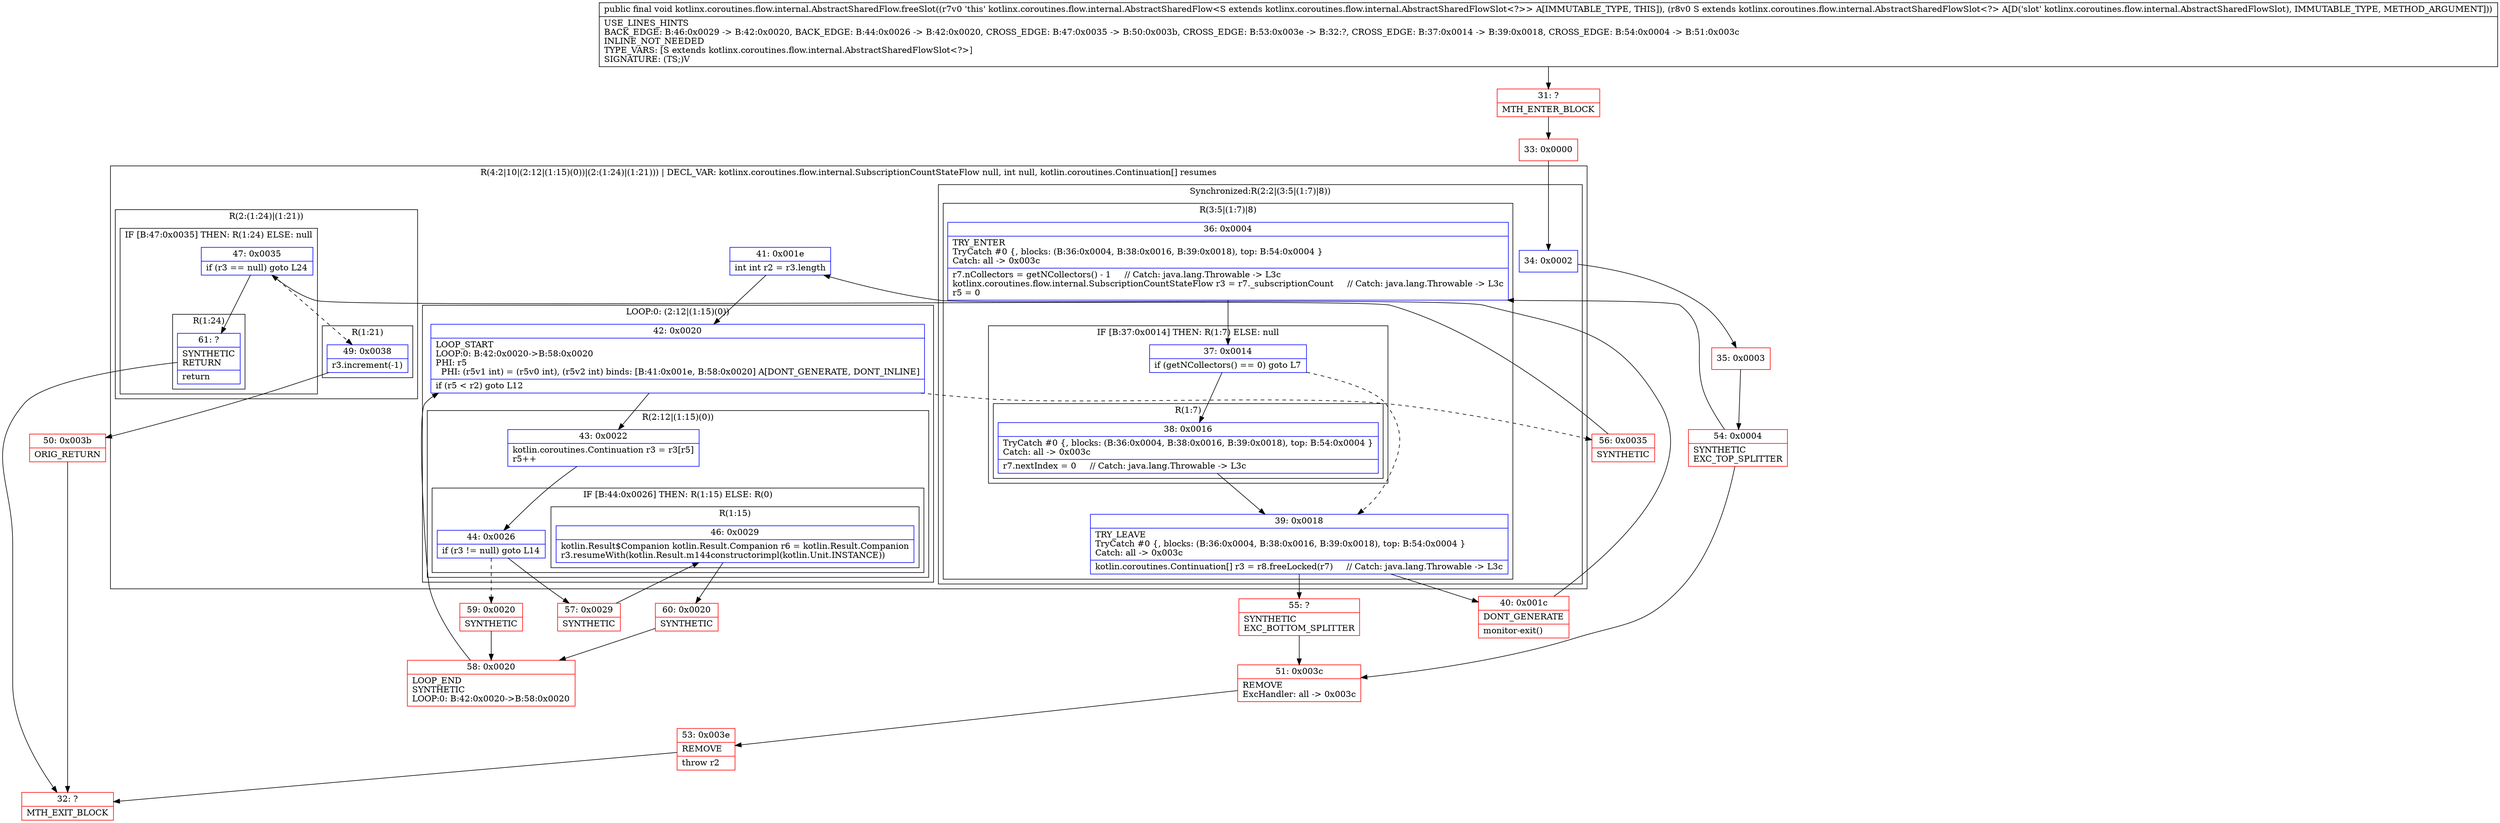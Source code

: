 digraph "CFG forkotlinx.coroutines.flow.internal.AbstractSharedFlow.freeSlot(Lkotlinx\/coroutines\/flow\/internal\/AbstractSharedFlowSlot;)V" {
subgraph cluster_Region_1012469841 {
label = "R(4:2|10|(2:12|(1:15)(0))|(2:(1:24)|(1:21))) | DECL_VAR: kotlinx.coroutines.flow.internal.SubscriptionCountStateFlow null, int null, kotlin.coroutines.Continuation[] resumes\l";
node [shape=record,color=blue];
subgraph cluster_SynchronizedRegion_1152231925 {
label = "Synchronized:R(2:2|(3:5|(1:7)|8))";
node [shape=record,color=blue];
Node_34 [shape=record,label="{34\:\ 0x0002}"];
subgraph cluster_Region_765096798 {
label = "R(3:5|(1:7)|8)";
node [shape=record,color=blue];
Node_36 [shape=record,label="{36\:\ 0x0004|TRY_ENTER\lTryCatch #0 \{, blocks: (B:36:0x0004, B:38:0x0016, B:39:0x0018), top: B:54:0x0004 \}\lCatch: all \-\> 0x003c\l|r7.nCollectors = getNCollectors() \- 1     \/\/ Catch: java.lang.Throwable \-\> L3c\lkotlinx.coroutines.flow.internal.SubscriptionCountStateFlow r3 = r7._subscriptionCount     \/\/ Catch: java.lang.Throwable \-\> L3c\lr5 = 0\l}"];
subgraph cluster_IfRegion_1727709355 {
label = "IF [B:37:0x0014] THEN: R(1:7) ELSE: null";
node [shape=record,color=blue];
Node_37 [shape=record,label="{37\:\ 0x0014|if (getNCollectors() == 0) goto L7\l}"];
subgraph cluster_Region_1181889809 {
label = "R(1:7)";
node [shape=record,color=blue];
Node_38 [shape=record,label="{38\:\ 0x0016|TryCatch #0 \{, blocks: (B:36:0x0004, B:38:0x0016, B:39:0x0018), top: B:54:0x0004 \}\lCatch: all \-\> 0x003c\l|r7.nextIndex = 0     \/\/ Catch: java.lang.Throwable \-\> L3c\l}"];
}
}
Node_39 [shape=record,label="{39\:\ 0x0018|TRY_LEAVE\lTryCatch #0 \{, blocks: (B:36:0x0004, B:38:0x0016, B:39:0x0018), top: B:54:0x0004 \}\lCatch: all \-\> 0x003c\l|kotlin.coroutines.Continuation[] r3 = r8.freeLocked(r7)     \/\/ Catch: java.lang.Throwable \-\> L3c\l}"];
}
}
Node_41 [shape=record,label="{41\:\ 0x001e|int int r2 = r3.length\l}"];
subgraph cluster_LoopRegion_1929992243 {
label = "LOOP:0: (2:12|(1:15)(0))";
node [shape=record,color=blue];
Node_42 [shape=record,label="{42\:\ 0x0020|LOOP_START\lLOOP:0: B:42:0x0020\-\>B:58:0x0020\lPHI: r5 \l  PHI: (r5v1 int) = (r5v0 int), (r5v2 int) binds: [B:41:0x001e, B:58:0x0020] A[DONT_GENERATE, DONT_INLINE]\l|if (r5 \< r2) goto L12\l}"];
subgraph cluster_Region_1109892040 {
label = "R(2:12|(1:15)(0))";
node [shape=record,color=blue];
Node_43 [shape=record,label="{43\:\ 0x0022|kotlin.coroutines.Continuation r3 = r3[r5]\lr5++\l}"];
subgraph cluster_IfRegion_205707513 {
label = "IF [B:44:0x0026] THEN: R(1:15) ELSE: R(0)";
node [shape=record,color=blue];
Node_44 [shape=record,label="{44\:\ 0x0026|if (r3 != null) goto L14\l}"];
subgraph cluster_Region_1925577570 {
label = "R(1:15)";
node [shape=record,color=blue];
Node_46 [shape=record,label="{46\:\ 0x0029|kotlin.Result$Companion kotlin.Result.Companion r6 = kotlin.Result.Companion\lr3.resumeWith(kotlin.Result.m144constructorimpl(kotlin.Unit.INSTANCE))\l}"];
}
subgraph cluster_Region_1838636636 {
label = "R(0)";
node [shape=record,color=blue];
}
}
}
}
subgraph cluster_Region_1155309594 {
label = "R(2:(1:24)|(1:21))";
node [shape=record,color=blue];
subgraph cluster_IfRegion_1063131193 {
label = "IF [B:47:0x0035] THEN: R(1:24) ELSE: null";
node [shape=record,color=blue];
Node_47 [shape=record,label="{47\:\ 0x0035|if (r3 == null) goto L24\l}"];
subgraph cluster_Region_1955844018 {
label = "R(1:24)";
node [shape=record,color=blue];
Node_61 [shape=record,label="{61\:\ ?|SYNTHETIC\lRETURN\l|return\l}"];
}
}
subgraph cluster_Region_2124423809 {
label = "R(1:21)";
node [shape=record,color=blue];
Node_49 [shape=record,label="{49\:\ 0x0038|r3.increment(\-1)\l}"];
}
}
}
Node_31 [shape=record,color=red,label="{31\:\ ?|MTH_ENTER_BLOCK\l}"];
Node_33 [shape=record,color=red,label="{33\:\ 0x0000}"];
Node_35 [shape=record,color=red,label="{35\:\ 0x0003}"];
Node_54 [shape=record,color=red,label="{54\:\ 0x0004|SYNTHETIC\lEXC_TOP_SPLITTER\l}"];
Node_40 [shape=record,color=red,label="{40\:\ 0x001c|DONT_GENERATE\l|monitor\-exit()\l}"];
Node_57 [shape=record,color=red,label="{57\:\ 0x0029|SYNTHETIC\l}"];
Node_60 [shape=record,color=red,label="{60\:\ 0x0020|SYNTHETIC\l}"];
Node_58 [shape=record,color=red,label="{58\:\ 0x0020|LOOP_END\lSYNTHETIC\lLOOP:0: B:42:0x0020\-\>B:58:0x0020\l}"];
Node_59 [shape=record,color=red,label="{59\:\ 0x0020|SYNTHETIC\l}"];
Node_56 [shape=record,color=red,label="{56\:\ 0x0035|SYNTHETIC\l}"];
Node_50 [shape=record,color=red,label="{50\:\ 0x003b|ORIG_RETURN\l}"];
Node_32 [shape=record,color=red,label="{32\:\ ?|MTH_EXIT_BLOCK\l}"];
Node_55 [shape=record,color=red,label="{55\:\ ?|SYNTHETIC\lEXC_BOTTOM_SPLITTER\l}"];
Node_51 [shape=record,color=red,label="{51\:\ 0x003c|REMOVE\lExcHandler: all \-\> 0x003c\l}"];
Node_53 [shape=record,color=red,label="{53\:\ 0x003e|REMOVE\l|throw r2\l}"];
MethodNode[shape=record,label="{public final void kotlinx.coroutines.flow.internal.AbstractSharedFlow.freeSlot((r7v0 'this' kotlinx.coroutines.flow.internal.AbstractSharedFlow\<S extends kotlinx.coroutines.flow.internal.AbstractSharedFlowSlot\<?\>\> A[IMMUTABLE_TYPE, THIS]), (r8v0 S extends kotlinx.coroutines.flow.internal.AbstractSharedFlowSlot\<?\> A[D('slot' kotlinx.coroutines.flow.internal.AbstractSharedFlowSlot), IMMUTABLE_TYPE, METHOD_ARGUMENT]))  | USE_LINES_HINTS\lBACK_EDGE: B:46:0x0029 \-\> B:42:0x0020, BACK_EDGE: B:44:0x0026 \-\> B:42:0x0020, CROSS_EDGE: B:47:0x0035 \-\> B:50:0x003b, CROSS_EDGE: B:53:0x003e \-\> B:32:?, CROSS_EDGE: B:37:0x0014 \-\> B:39:0x0018, CROSS_EDGE: B:54:0x0004 \-\> B:51:0x003c\lINLINE_NOT_NEEDED\lTYPE_VARS: [S extends kotlinx.coroutines.flow.internal.AbstractSharedFlowSlot\<?\>]\lSIGNATURE: (TS;)V\l}"];
MethodNode -> Node_31;Node_34 -> Node_35;
Node_36 -> Node_37;
Node_37 -> Node_38;
Node_37 -> Node_39[style=dashed];
Node_38 -> Node_39;
Node_39 -> Node_40;
Node_39 -> Node_55;
Node_41 -> Node_42;
Node_42 -> Node_43;
Node_42 -> Node_56[style=dashed];
Node_43 -> Node_44;
Node_44 -> Node_57;
Node_44 -> Node_59[style=dashed];
Node_46 -> Node_60;
Node_47 -> Node_49[style=dashed];
Node_47 -> Node_61;
Node_61 -> Node_32;
Node_49 -> Node_50;
Node_31 -> Node_33;
Node_33 -> Node_34;
Node_35 -> Node_54;
Node_54 -> Node_36;
Node_54 -> Node_51;
Node_40 -> Node_41;
Node_57 -> Node_46;
Node_60 -> Node_58;
Node_58 -> Node_42;
Node_59 -> Node_58;
Node_56 -> Node_47;
Node_50 -> Node_32;
Node_55 -> Node_51;
Node_51 -> Node_53;
Node_53 -> Node_32;
}

